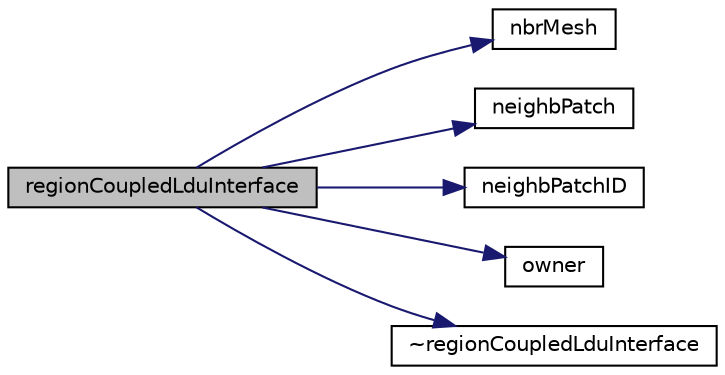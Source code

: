 digraph "regionCoupledLduInterface"
{
  bgcolor="transparent";
  edge [fontname="Helvetica",fontsize="10",labelfontname="Helvetica",labelfontsize="10"];
  node [fontname="Helvetica",fontsize="10",shape=record];
  rankdir="LR";
  Node1 [label="regionCoupledLduInterface",height=0.2,width=0.4,color="black", fillcolor="grey75", style="filled", fontcolor="black"];
  Node1 -> Node2 [color="midnightblue",fontsize="10",style="solid",fontname="Helvetica"];
  Node2 [label="nbrMesh",height=0.2,width=0.4,color="black",URL="$a02171.html#a6c0de599847b4a5bcb0606b48ebc8f0c",tooltip="Return AMI. "];
  Node1 -> Node3 [color="midnightblue",fontsize="10",style="solid",fontname="Helvetica"];
  Node3 [label="neighbPatch",height=0.2,width=0.4,color="black",URL="$a02171.html#afa82074f9fd3696f3e8fc68f8270c3ec",tooltip="Return neighb regionCoupledLduInterface. "];
  Node1 -> Node4 [color="midnightblue",fontsize="10",style="solid",fontname="Helvetica"];
  Node4 [label="neighbPatchID",height=0.2,width=0.4,color="black",URL="$a02171.html#a3c9e89f296b0623989f9b5918f4f99d8",tooltip="Return neighbour. "];
  Node1 -> Node5 [color="midnightblue",fontsize="10",style="solid",fontname="Helvetica"];
  Node5 [label="owner",height=0.2,width=0.4,color="black",URL="$a02171.html#a3582563f80d5d14098b6b6462edd17a2",tooltip="Is it owner? "];
  Node1 -> Node6 [color="midnightblue",fontsize="10",style="solid",fontname="Helvetica"];
  Node6 [label="~regionCoupledLduInterface",height=0.2,width=0.4,color="black",URL="$a02171.html#a3a02238b871e3eaa52ea4e591cd79083",tooltip="Destructor. "];
}
